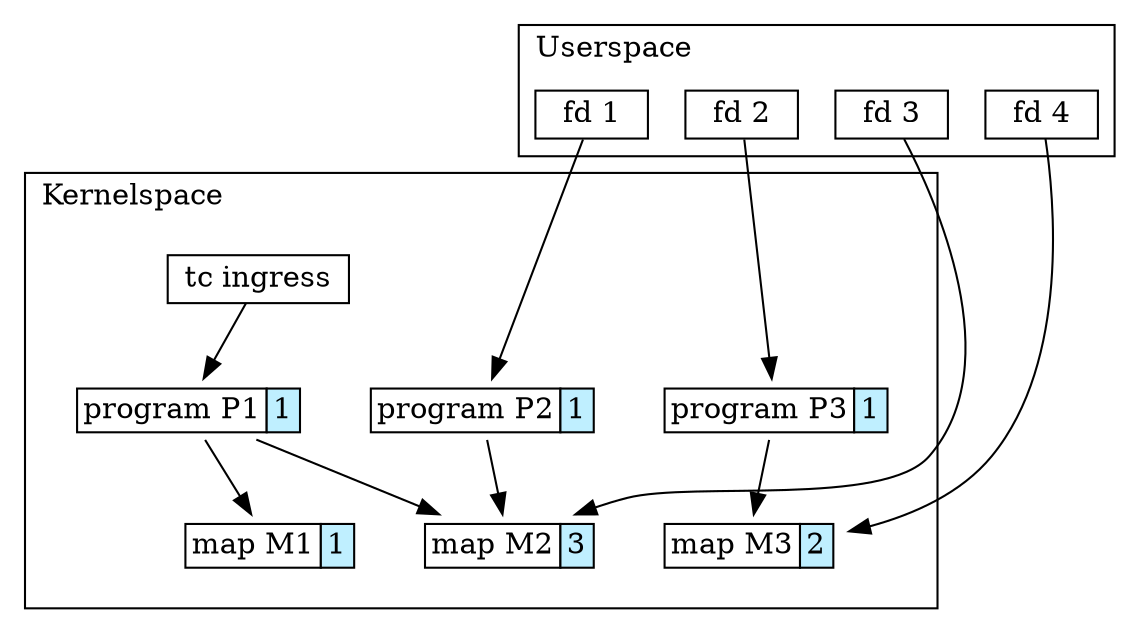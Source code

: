 digraph F {
  node [shape = record, height = .1]

  subgraph cluster_A {
    label = "Kernelspace"
    labeljust = l

    subgraph cluster_AA {
      label = ""
      pencolor = transparent

      "tc ingress"
    }

    subgraph cluster_AB {
      label = ""
      pencolor = transparent
      node [ shape = plaintext ]

      p1 [
        label=<
          <table cellpadding="2" cellborder="1" cellspacing="0" border="0">
          <tr>
          <td>program P1</td>
          <td bgcolor="lightblue1">1</td>
          </tr>
          </table>
        >
      ]
      p2 [
        label=<
          <table cellpadding="2" cellborder="1" cellspacing="0" border="0">
          <tr>
          <td>program P2</td>
          <td bgcolor="lightblue1">1</td>
          </tr>
          </table>
        >
      ]
      p3 [
        label=<
          <table cellpadding="2" cellborder="1" cellspacing="0" border="0">
          <tr>
          <td>program P3</td>
          <td bgcolor="lightblue1">1</td>
          </tr>
          </table>
        >
      ]
    }

    subgraph cluster_AC {
      label = ""
      pencolor = transparent
      node [ shape = plaintext ]

      m1 [
        label=<
          <table cellpadding="2" cellborder="1" cellspacing="0" border="0">
          <tr>
          <td>map M1</td>
          <td bgcolor="lightblue1">1</td>
          </tr>
          </table>
        >
      ]
      m2 [
        label=<
          <table cellpadding="2" cellborder="1" cellspacing="0" border="0">
          <tr>
          <td>map M2</td>
          <td bgcolor="lightblue1">3</td>
          </tr>
          </table>
        >
      ]
      m3 [
        label=<
          <table cellpadding="2" cellborder="1" cellspacing="0" border="0">
          <tr>
          <td>map M3</td>
          <td bgcolor="lightblue1">2</td>
          </tr>
          </table>
        >
      ]
    }

    "tc ingress" -> p1
    p1 -> m1
    p1 -> m2
    p2 -> m2
    p3 -> m3
  }

  subgraph cluster_B {
    label = "Userspace"
    labeljust = l

    fd1 [ label = "fd 1" ]
    fd2 [ label = "fd 2" ]
    fd3 [ label = "fd 3" ]
    fd4 [ label = "fd 4" ]

  }

  fd1 -> p2
  fd2 -> p3
  fd3 -> m2
  fd4 -> m3

  // Force top down layout
  fd1 -> "tc ingress" [style=invis]
}
